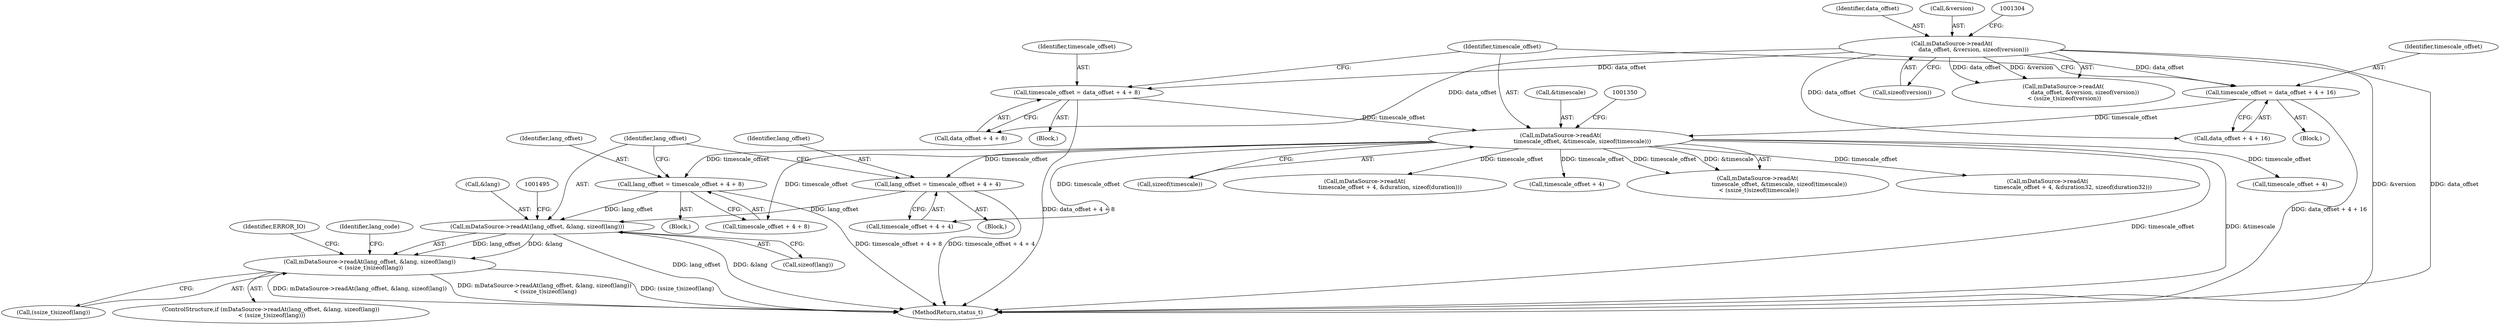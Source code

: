 digraph "0_Android_8a3a2f6ea7defe1a81bb32b3c9f3537f84749b9d@API" {
"1001488" [label="(Call,mDataSource->readAt(lang_offset, &lang, sizeof(lang)))"];
"1001462" [label="(Call,lang_offset = timescale_offset + 4 + 8)"];
"1001343" [label="(Call,mDataSource->readAt(\n                        timescale_offset, &timescale, sizeof(timescale)))"];
"1001329" [label="(Call,timescale_offset = data_offset + 4 + 8)"];
"1001297" [label="(Call,mDataSource->readAt(\n                        data_offset, &version, sizeof(version)))"];
"1001316" [label="(Call,timescale_offset = data_offset + 4 + 16)"];
"1001475" [label="(Call,lang_offset = timescale_offset + 4 + 4)"];
"1001487" [label="(Call,mDataSource->readAt(lang_offset, &lang, sizeof(lang))\n < (ssize_t)sizeof(lang))"];
"1001331" [label="(Call,data_offset + 4 + 8)"];
"1001412" [label="(Call,timescale_offset + 4)"];
"1001316" [label="(Call,timescale_offset = data_offset + 4 + 16)"];
"1001328" [label="(Block,)"];
"1001318" [label="(Call,data_offset + 4 + 16)"];
"1001347" [label="(Call,sizeof(timescale))"];
"1001477" [label="(Call,timescale_offset + 4 + 4)"];
"1001343" [label="(Call,mDataSource->readAt(\n                        timescale_offset, &timescale, sizeof(timescale)))"];
"1001297" [label="(Call,mDataSource->readAt(\n                        data_offset, &version, sizeof(version)))"];
"1001344" [label="(Identifier,timescale_offset)"];
"1001489" [label="(Identifier,lang_offset)"];
"1001494" [label="(Call,(ssize_t)sizeof(lang))"];
"1001500" [label="(Identifier,ERROR_IO)"];
"1001486" [label="(ControlStructure,if (mDataSource->readAt(lang_offset, &lang, sizeof(lang))\n < (ssize_t)sizeof(lang)))"];
"1001488" [label="(Call,mDataSource->readAt(lang_offset, &lang, sizeof(lang)))"];
"1001330" [label="(Identifier,timescale_offset)"];
"1001298" [label="(Identifier,data_offset)"];
"1001461" [label="(Block,)"];
"1001301" [label="(Call,sizeof(version))"];
"1001476" [label="(Identifier,lang_offset)"];
"1001345" [label="(Call,&timescale)"];
"1001381" [label="(Call,mDataSource->readAt(\n                            timescale_offset + 4, &duration, sizeof(duration)))"];
"1001463" [label="(Identifier,lang_offset)"];
"1001329" [label="(Call,timescale_offset = data_offset + 4 + 8)"];
"1001382" [label="(Call,timescale_offset + 4)"];
"1001315" [label="(Block,)"];
"1001474" [label="(Block,)"];
"1001487" [label="(Call,mDataSource->readAt(lang_offset, &lang, sizeof(lang))\n < (ssize_t)sizeof(lang))"];
"1001296" [label="(Call,mDataSource->readAt(\n                        data_offset, &version, sizeof(version))\n < (ssize_t)sizeof(version))"];
"1001342" [label="(Call,mDataSource->readAt(\n                        timescale_offset, &timescale, sizeof(timescale))\n < (ssize_t)sizeof(timescale))"];
"1001504" [label="(Identifier,lang_code)"];
"1001464" [label="(Call,timescale_offset + 4 + 8)"];
"1001490" [label="(Call,&lang)"];
"1001462" [label="(Call,lang_offset = timescale_offset + 4 + 8)"];
"1001492" [label="(Call,sizeof(lang))"];
"1001317" [label="(Identifier,timescale_offset)"];
"1001299" [label="(Call,&version)"];
"1001411" [label="(Call,mDataSource->readAt(\n                            timescale_offset + 4, &duration32, sizeof(duration32)))"];
"1001475" [label="(Call,lang_offset = timescale_offset + 4 + 4)"];
"1003903" [label="(MethodReturn,status_t)"];
"1001488" -> "1001487"  [label="AST: "];
"1001488" -> "1001492"  [label="CFG: "];
"1001489" -> "1001488"  [label="AST: "];
"1001490" -> "1001488"  [label="AST: "];
"1001492" -> "1001488"  [label="AST: "];
"1001495" -> "1001488"  [label="CFG: "];
"1001488" -> "1003903"  [label="DDG: lang_offset"];
"1001488" -> "1003903"  [label="DDG: &lang"];
"1001488" -> "1001487"  [label="DDG: lang_offset"];
"1001488" -> "1001487"  [label="DDG: &lang"];
"1001462" -> "1001488"  [label="DDG: lang_offset"];
"1001475" -> "1001488"  [label="DDG: lang_offset"];
"1001462" -> "1001461"  [label="AST: "];
"1001462" -> "1001464"  [label="CFG: "];
"1001463" -> "1001462"  [label="AST: "];
"1001464" -> "1001462"  [label="AST: "];
"1001489" -> "1001462"  [label="CFG: "];
"1001462" -> "1003903"  [label="DDG: timescale_offset + 4 + 8"];
"1001343" -> "1001462"  [label="DDG: timescale_offset"];
"1001343" -> "1001342"  [label="AST: "];
"1001343" -> "1001347"  [label="CFG: "];
"1001344" -> "1001343"  [label="AST: "];
"1001345" -> "1001343"  [label="AST: "];
"1001347" -> "1001343"  [label="AST: "];
"1001350" -> "1001343"  [label="CFG: "];
"1001343" -> "1003903"  [label="DDG: timescale_offset"];
"1001343" -> "1003903"  [label="DDG: &timescale"];
"1001343" -> "1001342"  [label="DDG: timescale_offset"];
"1001343" -> "1001342"  [label="DDG: &timescale"];
"1001329" -> "1001343"  [label="DDG: timescale_offset"];
"1001316" -> "1001343"  [label="DDG: timescale_offset"];
"1001343" -> "1001381"  [label="DDG: timescale_offset"];
"1001343" -> "1001382"  [label="DDG: timescale_offset"];
"1001343" -> "1001411"  [label="DDG: timescale_offset"];
"1001343" -> "1001412"  [label="DDG: timescale_offset"];
"1001343" -> "1001464"  [label="DDG: timescale_offset"];
"1001343" -> "1001475"  [label="DDG: timescale_offset"];
"1001343" -> "1001477"  [label="DDG: timescale_offset"];
"1001329" -> "1001328"  [label="AST: "];
"1001329" -> "1001331"  [label="CFG: "];
"1001330" -> "1001329"  [label="AST: "];
"1001331" -> "1001329"  [label="AST: "];
"1001344" -> "1001329"  [label="CFG: "];
"1001329" -> "1003903"  [label="DDG: data_offset + 4 + 8"];
"1001297" -> "1001329"  [label="DDG: data_offset"];
"1001297" -> "1001296"  [label="AST: "];
"1001297" -> "1001301"  [label="CFG: "];
"1001298" -> "1001297"  [label="AST: "];
"1001299" -> "1001297"  [label="AST: "];
"1001301" -> "1001297"  [label="AST: "];
"1001304" -> "1001297"  [label="CFG: "];
"1001297" -> "1003903"  [label="DDG: &version"];
"1001297" -> "1003903"  [label="DDG: data_offset"];
"1001297" -> "1001296"  [label="DDG: data_offset"];
"1001297" -> "1001296"  [label="DDG: &version"];
"1001297" -> "1001316"  [label="DDG: data_offset"];
"1001297" -> "1001318"  [label="DDG: data_offset"];
"1001297" -> "1001331"  [label="DDG: data_offset"];
"1001316" -> "1001315"  [label="AST: "];
"1001316" -> "1001318"  [label="CFG: "];
"1001317" -> "1001316"  [label="AST: "];
"1001318" -> "1001316"  [label="AST: "];
"1001344" -> "1001316"  [label="CFG: "];
"1001316" -> "1003903"  [label="DDG: data_offset + 4 + 16"];
"1001475" -> "1001474"  [label="AST: "];
"1001475" -> "1001477"  [label="CFG: "];
"1001476" -> "1001475"  [label="AST: "];
"1001477" -> "1001475"  [label="AST: "];
"1001489" -> "1001475"  [label="CFG: "];
"1001475" -> "1003903"  [label="DDG: timescale_offset + 4 + 4"];
"1001487" -> "1001486"  [label="AST: "];
"1001487" -> "1001494"  [label="CFG: "];
"1001494" -> "1001487"  [label="AST: "];
"1001500" -> "1001487"  [label="CFG: "];
"1001504" -> "1001487"  [label="CFG: "];
"1001487" -> "1003903"  [label="DDG: mDataSource->readAt(lang_offset, &lang, sizeof(lang))\n < (ssize_t)sizeof(lang)"];
"1001487" -> "1003903"  [label="DDG: (ssize_t)sizeof(lang)"];
"1001487" -> "1003903"  [label="DDG: mDataSource->readAt(lang_offset, &lang, sizeof(lang))"];
}
